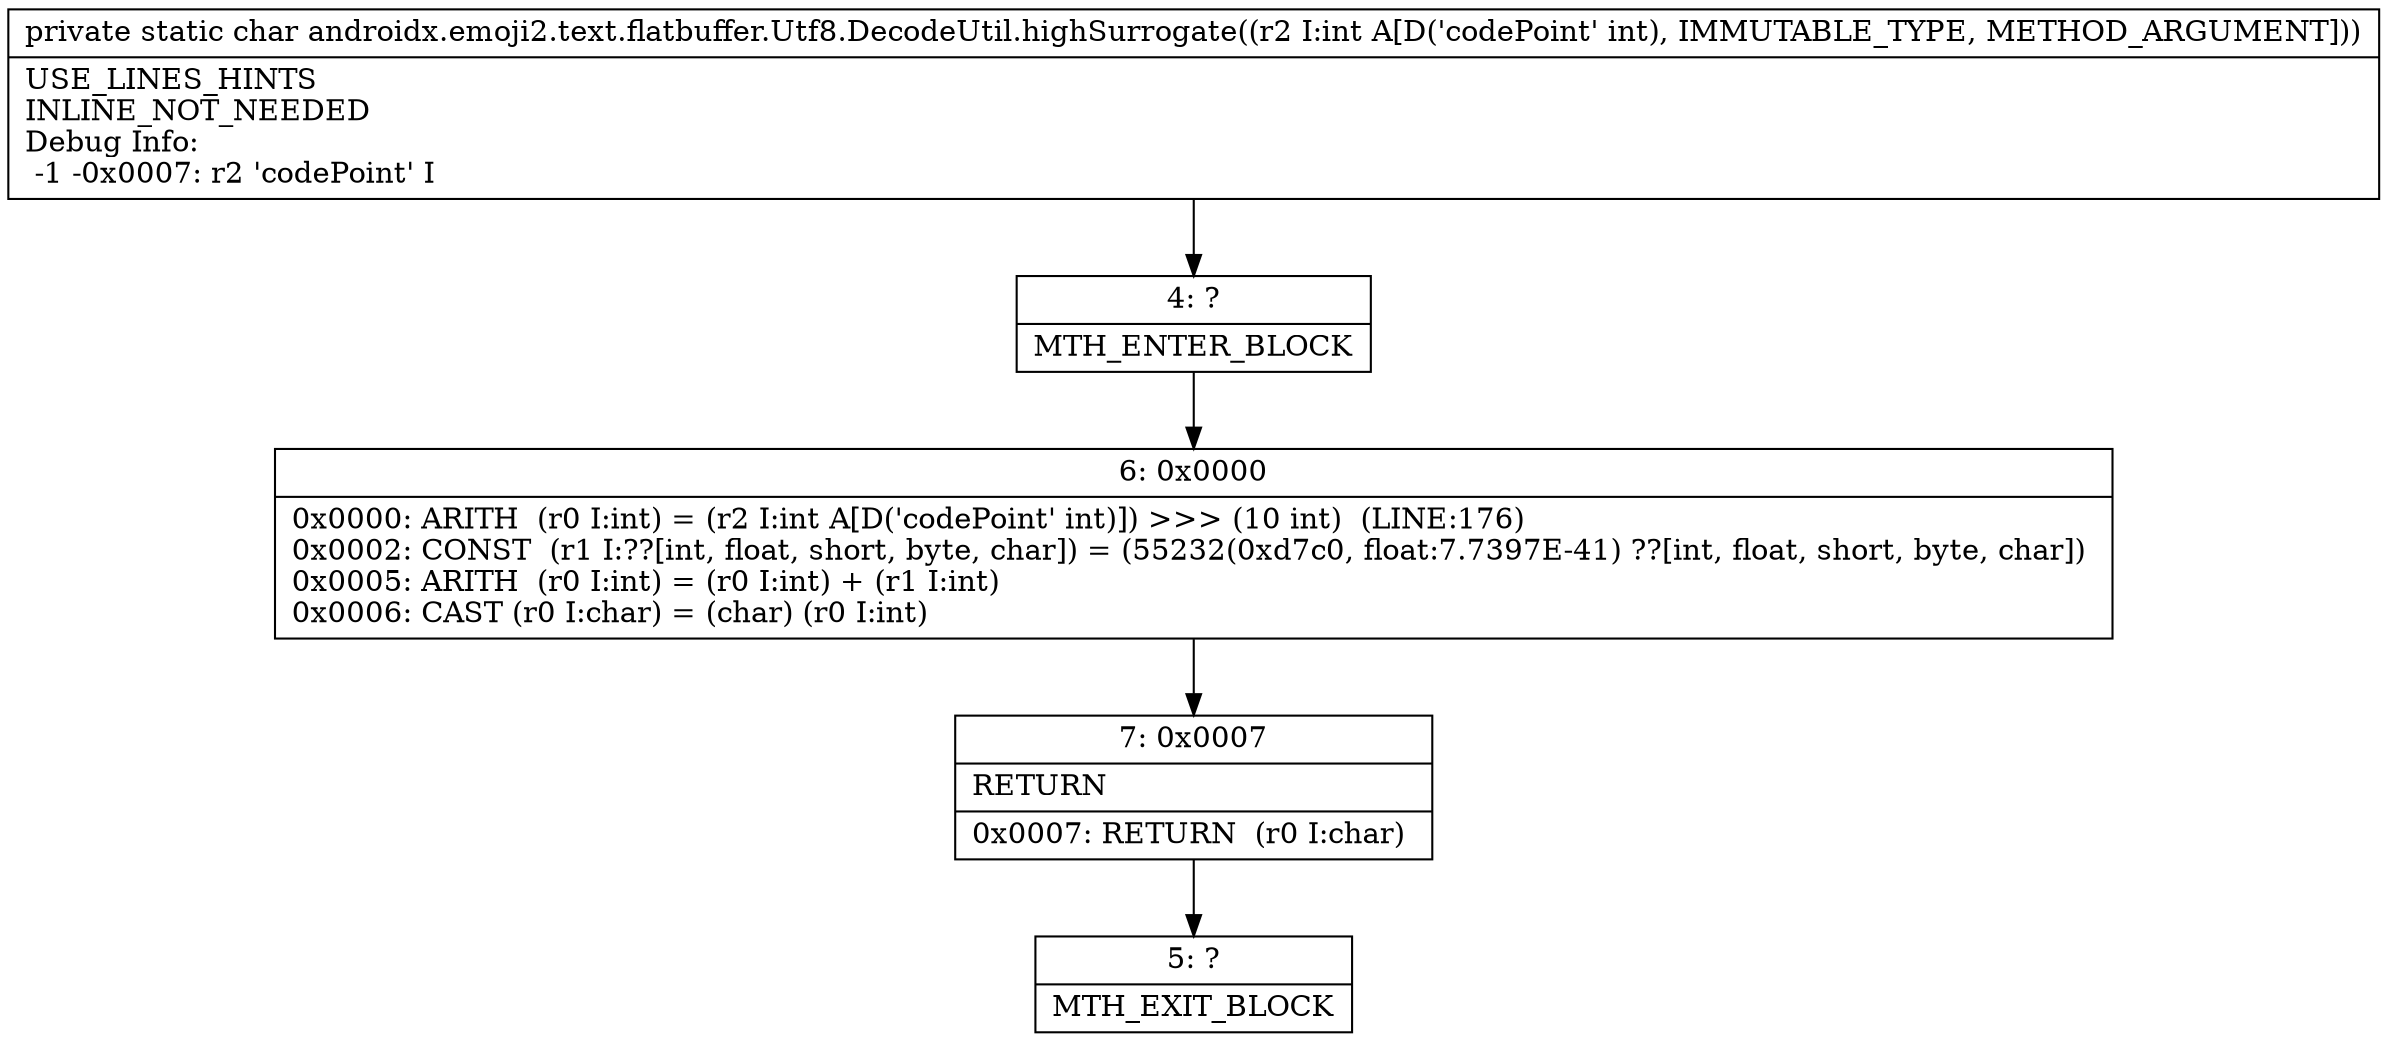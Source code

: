 digraph "CFG forandroidx.emoji2.text.flatbuffer.Utf8.DecodeUtil.highSurrogate(I)C" {
Node_4 [shape=record,label="{4\:\ ?|MTH_ENTER_BLOCK\l}"];
Node_6 [shape=record,label="{6\:\ 0x0000|0x0000: ARITH  (r0 I:int) = (r2 I:int A[D('codePoint' int)]) \>\>\> (10 int)  (LINE:176)\l0x0002: CONST  (r1 I:??[int, float, short, byte, char]) = (55232(0xd7c0, float:7.7397E\-41) ??[int, float, short, byte, char]) \l0x0005: ARITH  (r0 I:int) = (r0 I:int) + (r1 I:int) \l0x0006: CAST (r0 I:char) = (char) (r0 I:int) \l}"];
Node_7 [shape=record,label="{7\:\ 0x0007|RETURN\l|0x0007: RETURN  (r0 I:char) \l}"];
Node_5 [shape=record,label="{5\:\ ?|MTH_EXIT_BLOCK\l}"];
MethodNode[shape=record,label="{private static char androidx.emoji2.text.flatbuffer.Utf8.DecodeUtil.highSurrogate((r2 I:int A[D('codePoint' int), IMMUTABLE_TYPE, METHOD_ARGUMENT]))  | USE_LINES_HINTS\lINLINE_NOT_NEEDED\lDebug Info:\l  \-1 \-0x0007: r2 'codePoint' I\l}"];
MethodNode -> Node_4;Node_4 -> Node_6;
Node_6 -> Node_7;
Node_7 -> Node_5;
}

